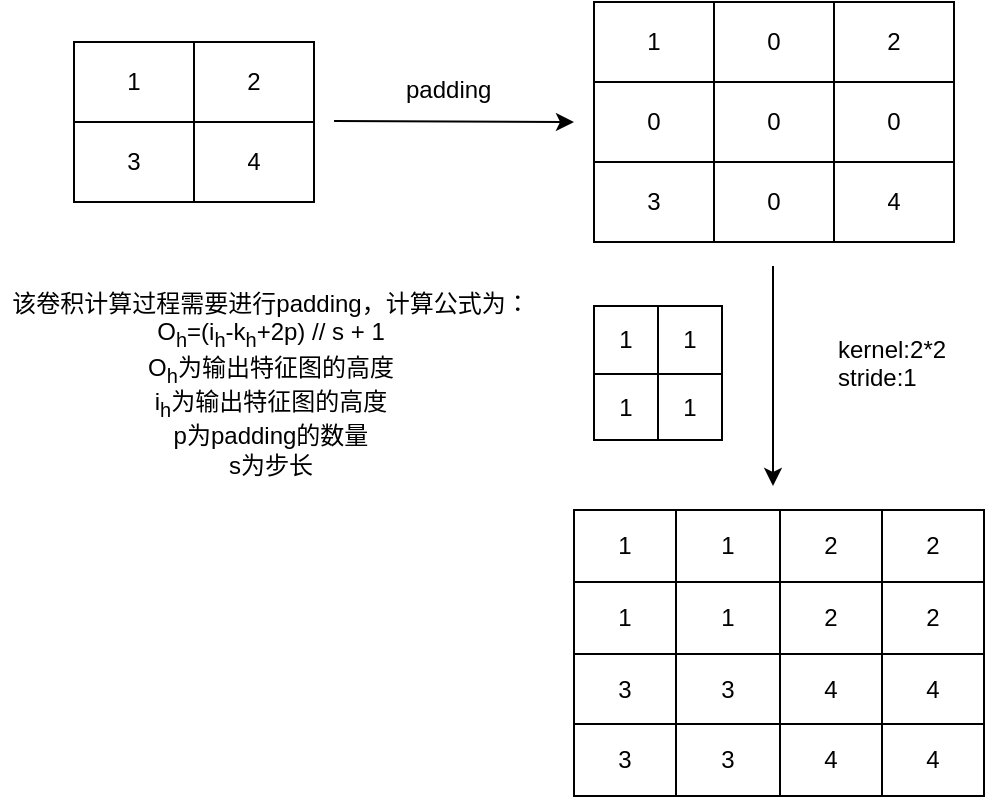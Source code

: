 <mxfile version="14.5.3" type="github">
  <diagram id="t1n8sm9UBzz5K-oiU6O6" name="Page-1">
    <mxGraphModel dx="782" dy="469" grid="0" gridSize="10" guides="1" tooltips="1" connect="1" arrows="1" fold="1" page="1" pageScale="1" pageWidth="827" pageHeight="1169" math="0" shadow="0">
      <root>
        <mxCell id="0" />
        <mxCell id="1" parent="0" />
        <mxCell id="qlEDuVZwkhyLDb3LtV4--2" value="&amp;nbsp; &amp;nbsp;padding" style="text;whiteSpace=wrap;html=1;" vertex="1" parent="1">
          <mxGeometry x="343.5" y="230" width="70" height="30" as="geometry" />
        </mxCell>
        <mxCell id="qlEDuVZwkhyLDb3LtV4--8" value="" style="shape=table;html=1;whiteSpace=wrap;startSize=0;container=1;collapsible=0;childLayout=tableLayout;" vertex="1" parent="1">
          <mxGeometry x="190" y="220" width="120" height="80" as="geometry" />
        </mxCell>
        <mxCell id="qlEDuVZwkhyLDb3LtV4--9" value="" style="shape=partialRectangle;html=1;whiteSpace=wrap;collapsible=0;dropTarget=0;pointerEvents=0;fillColor=none;top=0;left=0;bottom=0;right=0;points=[[0,0.5],[1,0.5]];portConstraint=eastwest;" vertex="1" parent="qlEDuVZwkhyLDb3LtV4--8">
          <mxGeometry width="120" height="40" as="geometry" />
        </mxCell>
        <mxCell id="qlEDuVZwkhyLDb3LtV4--10" value="1" style="shape=partialRectangle;html=1;whiteSpace=wrap;connectable=0;overflow=hidden;fillColor=none;top=0;left=0;bottom=0;right=0;" vertex="1" parent="qlEDuVZwkhyLDb3LtV4--9">
          <mxGeometry width="60" height="40" as="geometry" />
        </mxCell>
        <mxCell id="qlEDuVZwkhyLDb3LtV4--11" value="2" style="shape=partialRectangle;html=1;whiteSpace=wrap;connectable=0;overflow=hidden;fillColor=none;top=0;left=0;bottom=0;right=0;" vertex="1" parent="qlEDuVZwkhyLDb3LtV4--9">
          <mxGeometry x="60" width="60" height="40" as="geometry" />
        </mxCell>
        <mxCell id="qlEDuVZwkhyLDb3LtV4--12" value="" style="shape=partialRectangle;html=1;whiteSpace=wrap;collapsible=0;dropTarget=0;pointerEvents=0;fillColor=none;top=0;left=0;bottom=0;right=0;points=[[0,0.5],[1,0.5]];portConstraint=eastwest;" vertex="1" parent="qlEDuVZwkhyLDb3LtV4--8">
          <mxGeometry y="40" width="120" height="40" as="geometry" />
        </mxCell>
        <mxCell id="qlEDuVZwkhyLDb3LtV4--13" value="3" style="shape=partialRectangle;html=1;whiteSpace=wrap;connectable=0;overflow=hidden;fillColor=none;top=0;left=0;bottom=0;right=0;" vertex="1" parent="qlEDuVZwkhyLDb3LtV4--12">
          <mxGeometry width="60" height="40" as="geometry" />
        </mxCell>
        <mxCell id="qlEDuVZwkhyLDb3LtV4--14" value="4" style="shape=partialRectangle;html=1;whiteSpace=wrap;connectable=0;overflow=hidden;fillColor=none;top=0;left=0;bottom=0;right=0;" vertex="1" parent="qlEDuVZwkhyLDb3LtV4--12">
          <mxGeometry x="60" width="60" height="40" as="geometry" />
        </mxCell>
        <mxCell id="qlEDuVZwkhyLDb3LtV4--15" value="" style="endArrow=classic;html=1;" edge="1" parent="1">
          <mxGeometry width="50" height="50" relative="1" as="geometry">
            <mxPoint x="320" y="259.5" as="sourcePoint" />
            <mxPoint x="440" y="260" as="targetPoint" />
            <Array as="points" />
          </mxGeometry>
        </mxCell>
        <mxCell id="qlEDuVZwkhyLDb3LtV4--16" value="" style="shape=table;html=1;whiteSpace=wrap;startSize=0;container=1;collapsible=0;childLayout=tableLayout;" vertex="1" parent="1">
          <mxGeometry x="450" y="200" width="180" height="120" as="geometry" />
        </mxCell>
        <mxCell id="qlEDuVZwkhyLDb3LtV4--17" value="" style="shape=partialRectangle;html=1;whiteSpace=wrap;collapsible=0;dropTarget=0;pointerEvents=0;fillColor=none;top=0;left=0;bottom=0;right=0;points=[[0,0.5],[1,0.5]];portConstraint=eastwest;" vertex="1" parent="qlEDuVZwkhyLDb3LtV4--16">
          <mxGeometry width="180" height="40" as="geometry" />
        </mxCell>
        <mxCell id="qlEDuVZwkhyLDb3LtV4--18" value="1" style="shape=partialRectangle;html=1;whiteSpace=wrap;connectable=0;overflow=hidden;fillColor=none;top=0;left=0;bottom=0;right=0;" vertex="1" parent="qlEDuVZwkhyLDb3LtV4--17">
          <mxGeometry width="60" height="40" as="geometry" />
        </mxCell>
        <mxCell id="qlEDuVZwkhyLDb3LtV4--19" value="0" style="shape=partialRectangle;html=1;whiteSpace=wrap;connectable=0;overflow=hidden;fillColor=none;top=0;left=0;bottom=0;right=0;" vertex="1" parent="qlEDuVZwkhyLDb3LtV4--17">
          <mxGeometry x="60" width="60" height="40" as="geometry" />
        </mxCell>
        <mxCell id="qlEDuVZwkhyLDb3LtV4--20" value="2" style="shape=partialRectangle;html=1;whiteSpace=wrap;connectable=0;overflow=hidden;fillColor=none;top=0;left=0;bottom=0;right=0;" vertex="1" parent="qlEDuVZwkhyLDb3LtV4--17">
          <mxGeometry x="120" width="60" height="40" as="geometry" />
        </mxCell>
        <mxCell id="qlEDuVZwkhyLDb3LtV4--21" value="" style="shape=partialRectangle;html=1;whiteSpace=wrap;collapsible=0;dropTarget=0;pointerEvents=0;fillColor=none;top=0;left=0;bottom=0;right=0;points=[[0,0.5],[1,0.5]];portConstraint=eastwest;" vertex="1" parent="qlEDuVZwkhyLDb3LtV4--16">
          <mxGeometry y="40" width="180" height="40" as="geometry" />
        </mxCell>
        <mxCell id="qlEDuVZwkhyLDb3LtV4--22" value="0" style="shape=partialRectangle;html=1;whiteSpace=wrap;connectable=0;overflow=hidden;fillColor=none;top=0;left=0;bottom=0;right=0;" vertex="1" parent="qlEDuVZwkhyLDb3LtV4--21">
          <mxGeometry width="60" height="40" as="geometry" />
        </mxCell>
        <mxCell id="qlEDuVZwkhyLDb3LtV4--23" value="0" style="shape=partialRectangle;html=1;whiteSpace=wrap;connectable=0;overflow=hidden;fillColor=none;top=0;left=0;bottom=0;right=0;" vertex="1" parent="qlEDuVZwkhyLDb3LtV4--21">
          <mxGeometry x="60" width="60" height="40" as="geometry" />
        </mxCell>
        <mxCell id="qlEDuVZwkhyLDb3LtV4--24" value="0" style="shape=partialRectangle;html=1;whiteSpace=wrap;connectable=0;overflow=hidden;fillColor=none;top=0;left=0;bottom=0;right=0;" vertex="1" parent="qlEDuVZwkhyLDb3LtV4--21">
          <mxGeometry x="120" width="60" height="40" as="geometry" />
        </mxCell>
        <mxCell id="qlEDuVZwkhyLDb3LtV4--25" value="" style="shape=partialRectangle;html=1;whiteSpace=wrap;collapsible=0;dropTarget=0;pointerEvents=0;fillColor=none;top=0;left=0;bottom=0;right=0;points=[[0,0.5],[1,0.5]];portConstraint=eastwest;" vertex="1" parent="qlEDuVZwkhyLDb3LtV4--16">
          <mxGeometry y="80" width="180" height="40" as="geometry" />
        </mxCell>
        <mxCell id="qlEDuVZwkhyLDb3LtV4--26" value="3" style="shape=partialRectangle;html=1;whiteSpace=wrap;connectable=0;overflow=hidden;fillColor=none;top=0;left=0;bottom=0;right=0;" vertex="1" parent="qlEDuVZwkhyLDb3LtV4--25">
          <mxGeometry width="60" height="40" as="geometry" />
        </mxCell>
        <mxCell id="qlEDuVZwkhyLDb3LtV4--27" value="0" style="shape=partialRectangle;html=1;whiteSpace=wrap;connectable=0;overflow=hidden;fillColor=none;top=0;left=0;bottom=0;right=0;" vertex="1" parent="qlEDuVZwkhyLDb3LtV4--25">
          <mxGeometry x="60" width="60" height="40" as="geometry" />
        </mxCell>
        <mxCell id="qlEDuVZwkhyLDb3LtV4--28" value="4" style="shape=partialRectangle;html=1;whiteSpace=wrap;connectable=0;overflow=hidden;fillColor=none;top=0;left=0;bottom=0;right=0;" vertex="1" parent="qlEDuVZwkhyLDb3LtV4--25">
          <mxGeometry x="120" width="60" height="40" as="geometry" />
        </mxCell>
        <mxCell id="qlEDuVZwkhyLDb3LtV4--29" value="" style="endArrow=classic;html=1;" edge="1" parent="1">
          <mxGeometry width="50" height="50" relative="1" as="geometry">
            <mxPoint x="539.5" y="332" as="sourcePoint" />
            <mxPoint x="539.5" y="442" as="targetPoint" />
          </mxGeometry>
        </mxCell>
        <mxCell id="qlEDuVZwkhyLDb3LtV4--30" value="&amp;nbsp; &amp;nbsp;kernel:2*2&lt;br&gt;&amp;nbsp; &amp;nbsp;stride:1" style="text;whiteSpace=wrap;html=1;" vertex="1" parent="1">
          <mxGeometry x="560" y="360" width="70" height="40" as="geometry" />
        </mxCell>
        <mxCell id="qlEDuVZwkhyLDb3LtV4--31" value="" style="shape=table;html=1;whiteSpace=wrap;startSize=0;container=1;collapsible=0;childLayout=tableLayout;" vertex="1" parent="1">
          <mxGeometry x="450" y="352" width="64" height="67" as="geometry" />
        </mxCell>
        <mxCell id="qlEDuVZwkhyLDb3LtV4--32" value="" style="shape=partialRectangle;html=1;whiteSpace=wrap;collapsible=0;dropTarget=0;pointerEvents=0;fillColor=none;top=0;left=0;bottom=0;right=0;points=[[0,0.5],[1,0.5]];portConstraint=eastwest;" vertex="1" parent="qlEDuVZwkhyLDb3LtV4--31">
          <mxGeometry width="64" height="34" as="geometry" />
        </mxCell>
        <mxCell id="qlEDuVZwkhyLDb3LtV4--33" value="1" style="shape=partialRectangle;html=1;whiteSpace=wrap;connectable=0;overflow=hidden;fillColor=none;top=0;left=0;bottom=0;right=0;" vertex="1" parent="qlEDuVZwkhyLDb3LtV4--32">
          <mxGeometry width="32" height="34" as="geometry" />
        </mxCell>
        <mxCell id="qlEDuVZwkhyLDb3LtV4--34" value="1" style="shape=partialRectangle;html=1;whiteSpace=wrap;connectable=0;overflow=hidden;fillColor=none;top=0;left=0;bottom=0;right=0;" vertex="1" parent="qlEDuVZwkhyLDb3LtV4--32">
          <mxGeometry x="32" width="32" height="34" as="geometry" />
        </mxCell>
        <mxCell id="qlEDuVZwkhyLDb3LtV4--35" value="" style="shape=partialRectangle;html=1;whiteSpace=wrap;collapsible=0;dropTarget=0;pointerEvents=0;fillColor=none;top=0;left=0;bottom=0;right=0;points=[[0,0.5],[1,0.5]];portConstraint=eastwest;" vertex="1" parent="qlEDuVZwkhyLDb3LtV4--31">
          <mxGeometry y="34" width="64" height="33" as="geometry" />
        </mxCell>
        <mxCell id="qlEDuVZwkhyLDb3LtV4--36" value="1" style="shape=partialRectangle;html=1;whiteSpace=wrap;connectable=0;overflow=hidden;fillColor=none;top=0;left=0;bottom=0;right=0;" vertex="1" parent="qlEDuVZwkhyLDb3LtV4--35">
          <mxGeometry width="32" height="33" as="geometry" />
        </mxCell>
        <mxCell id="qlEDuVZwkhyLDb3LtV4--37" value="1" style="shape=partialRectangle;html=1;whiteSpace=wrap;connectable=0;overflow=hidden;fillColor=none;top=0;left=0;bottom=0;right=0;" vertex="1" parent="qlEDuVZwkhyLDb3LtV4--35">
          <mxGeometry x="32" width="32" height="33" as="geometry" />
        </mxCell>
        <mxCell id="qlEDuVZwkhyLDb3LtV4--39" value="" style="shape=table;html=1;whiteSpace=wrap;startSize=0;container=1;collapsible=0;childLayout=tableLayout;" vertex="1" parent="1">
          <mxGeometry x="440" y="454" width="205" height="143" as="geometry" />
        </mxCell>
        <mxCell id="qlEDuVZwkhyLDb3LtV4--40" value="" style="shape=partialRectangle;html=1;whiteSpace=wrap;collapsible=0;dropTarget=0;pointerEvents=0;fillColor=none;top=0;left=0;bottom=0;right=0;points=[[0,0.5],[1,0.5]];portConstraint=eastwest;" vertex="1" parent="qlEDuVZwkhyLDb3LtV4--39">
          <mxGeometry width="205" height="36" as="geometry" />
        </mxCell>
        <mxCell id="qlEDuVZwkhyLDb3LtV4--41" value="1" style="shape=partialRectangle;html=1;whiteSpace=wrap;connectable=0;overflow=hidden;fillColor=none;top=0;left=0;bottom=0;right=0;" vertex="1" parent="qlEDuVZwkhyLDb3LtV4--40">
          <mxGeometry width="51" height="36" as="geometry" />
        </mxCell>
        <mxCell id="qlEDuVZwkhyLDb3LtV4--42" value="1" style="shape=partialRectangle;html=1;whiteSpace=wrap;connectable=0;overflow=hidden;fillColor=none;top=0;left=0;bottom=0;right=0;" vertex="1" parent="qlEDuVZwkhyLDb3LtV4--40">
          <mxGeometry x="51" width="52" height="36" as="geometry" />
        </mxCell>
        <mxCell id="qlEDuVZwkhyLDb3LtV4--43" value="2" style="shape=partialRectangle;html=1;whiteSpace=wrap;connectable=0;overflow=hidden;fillColor=none;top=0;left=0;bottom=0;right=0;" vertex="1" parent="qlEDuVZwkhyLDb3LtV4--40">
          <mxGeometry x="103" width="51" height="36" as="geometry" />
        </mxCell>
        <mxCell id="qlEDuVZwkhyLDb3LtV4--44" value="2" style="shape=partialRectangle;html=1;whiteSpace=wrap;connectable=0;overflow=hidden;fillColor=none;top=0;left=0;bottom=0;right=0;" vertex="1" parent="qlEDuVZwkhyLDb3LtV4--40">
          <mxGeometry x="154" width="51" height="36" as="geometry" />
        </mxCell>
        <mxCell id="qlEDuVZwkhyLDb3LtV4--45" value="" style="shape=partialRectangle;html=1;whiteSpace=wrap;collapsible=0;dropTarget=0;pointerEvents=0;fillColor=none;top=0;left=0;bottom=0;right=0;points=[[0,0.5],[1,0.5]];portConstraint=eastwest;" vertex="1" parent="qlEDuVZwkhyLDb3LtV4--39">
          <mxGeometry y="36" width="205" height="36" as="geometry" />
        </mxCell>
        <mxCell id="qlEDuVZwkhyLDb3LtV4--46" value="1" style="shape=partialRectangle;html=1;whiteSpace=wrap;connectable=0;overflow=hidden;fillColor=none;top=0;left=0;bottom=0;right=0;" vertex="1" parent="qlEDuVZwkhyLDb3LtV4--45">
          <mxGeometry width="51" height="36" as="geometry" />
        </mxCell>
        <mxCell id="qlEDuVZwkhyLDb3LtV4--47" value="1" style="shape=partialRectangle;html=1;whiteSpace=wrap;connectable=0;overflow=hidden;fillColor=none;top=0;left=0;bottom=0;right=0;" vertex="1" parent="qlEDuVZwkhyLDb3LtV4--45">
          <mxGeometry x="51" width="52" height="36" as="geometry" />
        </mxCell>
        <mxCell id="qlEDuVZwkhyLDb3LtV4--48" value="2" style="shape=partialRectangle;html=1;whiteSpace=wrap;connectable=0;overflow=hidden;fillColor=none;top=0;left=0;bottom=0;right=0;" vertex="1" parent="qlEDuVZwkhyLDb3LtV4--45">
          <mxGeometry x="103" width="51" height="36" as="geometry" />
        </mxCell>
        <mxCell id="qlEDuVZwkhyLDb3LtV4--49" value="2" style="shape=partialRectangle;html=1;whiteSpace=wrap;connectable=0;overflow=hidden;fillColor=none;top=0;left=0;bottom=0;right=0;" vertex="1" parent="qlEDuVZwkhyLDb3LtV4--45">
          <mxGeometry x="154" width="51" height="36" as="geometry" />
        </mxCell>
        <mxCell id="qlEDuVZwkhyLDb3LtV4--50" value="" style="shape=partialRectangle;html=1;whiteSpace=wrap;collapsible=0;dropTarget=0;pointerEvents=0;fillColor=none;top=0;left=0;bottom=0;right=0;points=[[0,0.5],[1,0.5]];portConstraint=eastwest;" vertex="1" parent="qlEDuVZwkhyLDb3LtV4--39">
          <mxGeometry y="72" width="205" height="35" as="geometry" />
        </mxCell>
        <mxCell id="qlEDuVZwkhyLDb3LtV4--51" value="3" style="shape=partialRectangle;html=1;whiteSpace=wrap;connectable=0;overflow=hidden;fillColor=none;top=0;left=0;bottom=0;right=0;" vertex="1" parent="qlEDuVZwkhyLDb3LtV4--50">
          <mxGeometry width="51" height="35" as="geometry" />
        </mxCell>
        <mxCell id="qlEDuVZwkhyLDb3LtV4--52" value="3" style="shape=partialRectangle;html=1;whiteSpace=wrap;connectable=0;overflow=hidden;fillColor=none;top=0;left=0;bottom=0;right=0;" vertex="1" parent="qlEDuVZwkhyLDb3LtV4--50">
          <mxGeometry x="51" width="52" height="35" as="geometry" />
        </mxCell>
        <mxCell id="qlEDuVZwkhyLDb3LtV4--53" value="4" style="shape=partialRectangle;html=1;whiteSpace=wrap;connectable=0;overflow=hidden;fillColor=none;top=0;left=0;bottom=0;right=0;" vertex="1" parent="qlEDuVZwkhyLDb3LtV4--50">
          <mxGeometry x="103" width="51" height="35" as="geometry" />
        </mxCell>
        <mxCell id="qlEDuVZwkhyLDb3LtV4--54" value="4" style="shape=partialRectangle;html=1;whiteSpace=wrap;connectable=0;overflow=hidden;fillColor=none;top=0;left=0;bottom=0;right=0;" vertex="1" parent="qlEDuVZwkhyLDb3LtV4--50">
          <mxGeometry x="154" width="51" height="35" as="geometry" />
        </mxCell>
        <mxCell id="qlEDuVZwkhyLDb3LtV4--55" value="" style="shape=partialRectangle;html=1;whiteSpace=wrap;collapsible=0;dropTarget=0;pointerEvents=0;fillColor=none;top=0;left=0;bottom=0;right=0;points=[[0,0.5],[1,0.5]];portConstraint=eastwest;" vertex="1" parent="qlEDuVZwkhyLDb3LtV4--39">
          <mxGeometry y="107" width="205" height="36" as="geometry" />
        </mxCell>
        <mxCell id="qlEDuVZwkhyLDb3LtV4--56" value="3" style="shape=partialRectangle;html=1;whiteSpace=wrap;connectable=0;overflow=hidden;fillColor=none;top=0;left=0;bottom=0;right=0;" vertex="1" parent="qlEDuVZwkhyLDb3LtV4--55">
          <mxGeometry width="51" height="36" as="geometry" />
        </mxCell>
        <mxCell id="qlEDuVZwkhyLDb3LtV4--57" value="3" style="shape=partialRectangle;html=1;whiteSpace=wrap;connectable=0;overflow=hidden;fillColor=none;top=0;left=0;bottom=0;right=0;" vertex="1" parent="qlEDuVZwkhyLDb3LtV4--55">
          <mxGeometry x="51" width="52" height="36" as="geometry" />
        </mxCell>
        <mxCell id="qlEDuVZwkhyLDb3LtV4--58" value="4" style="shape=partialRectangle;html=1;whiteSpace=wrap;connectable=0;overflow=hidden;fillColor=none;top=0;left=0;bottom=0;right=0;" vertex="1" parent="qlEDuVZwkhyLDb3LtV4--55">
          <mxGeometry x="103" width="51" height="36" as="geometry" />
        </mxCell>
        <mxCell id="qlEDuVZwkhyLDb3LtV4--59" value="4" style="shape=partialRectangle;html=1;whiteSpace=wrap;connectable=0;overflow=hidden;fillColor=none;top=0;left=0;bottom=0;right=0;" vertex="1" parent="qlEDuVZwkhyLDb3LtV4--55">
          <mxGeometry x="154" width="51" height="36" as="geometry" />
        </mxCell>
        <mxCell id="qlEDuVZwkhyLDb3LtV4--60" value="该卷积计算过程需要进行padding，计算公式为：&lt;br&gt;O&lt;sub&gt;h&lt;/sub&gt;=(i&lt;sub&gt;h&lt;/sub&gt;-k&lt;sub&gt;h&lt;/sub&gt;+2p) // s + 1&lt;br&gt;O&lt;sub&gt;h&lt;/sub&gt;为输出特征图的高度&lt;br&gt;i&lt;sub&gt;h&lt;/sub&gt;为输出特征图的高度&lt;br&gt;p为padding的数量&lt;br&gt;s为步长" style="text;html=1;align=center;verticalAlign=middle;resizable=0;points=[];autosize=1;" vertex="1" parent="1">
          <mxGeometry x="153" y="343" width="269" height="96" as="geometry" />
        </mxCell>
      </root>
    </mxGraphModel>
  </diagram>
</mxfile>
